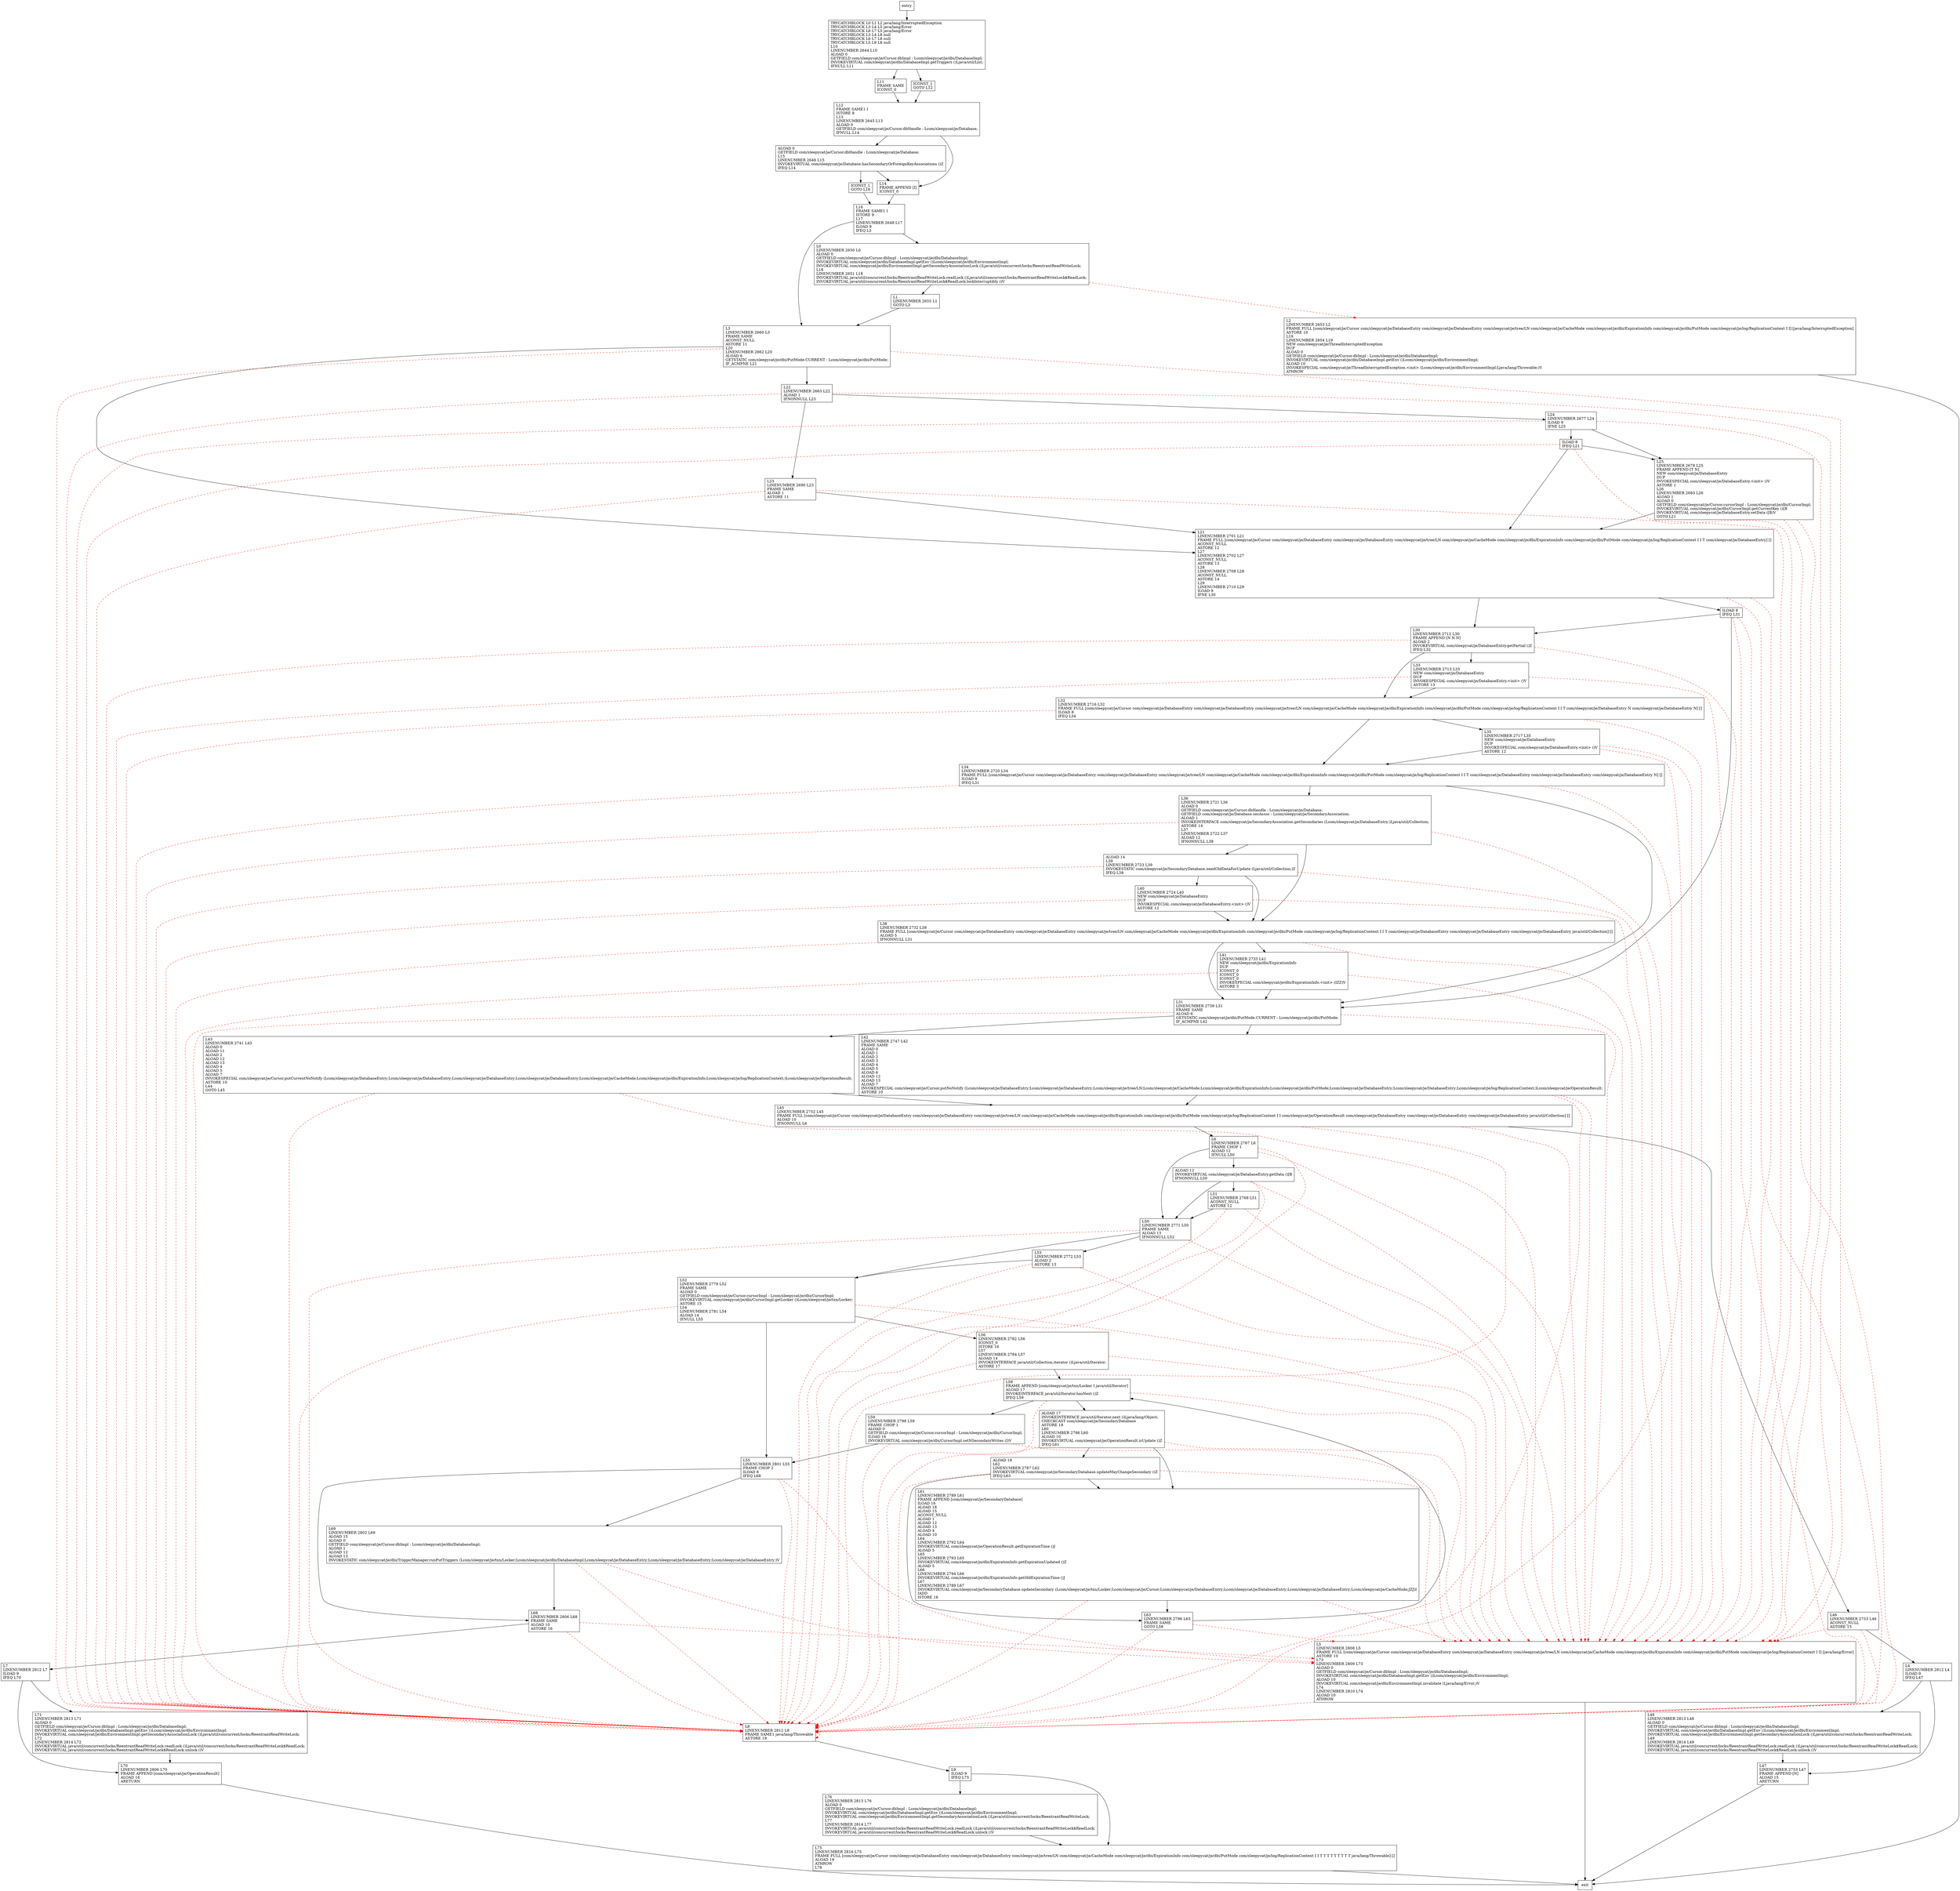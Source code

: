 digraph putNotify {
node [shape=record];
1305619887 [label="ALOAD 0\lGETFIELD com/sleepycat/je/Cursor.dbHandle : Lcom/sleepycat/je/Database;\lL15\lLINENUMBER 2646 L15\lINVOKEVIRTUAL com/sleepycat/je/Database.hasSecondaryOrForeignKeyAssociations ()Z\lIFEQ L14\l"];
870495586 [label="L24\lLINENUMBER 2677 L24\lILOAD 9\lIFNE L25\l"];
2139642164 [label="L53\lLINENUMBER 2772 L53\lALOAD 2\lASTORE 13\l"];
2104713076 [label="ILOAD 8\lIFEQ L21\l"];
1594897865 [label="L38\lLINENUMBER 2732 L38\lFRAME FULL [com/sleepycat/je/Cursor com/sleepycat/je/DatabaseEntry com/sleepycat/je/DatabaseEntry com/sleepycat/je/tree/LN com/sleepycat/je/CacheMode com/sleepycat/je/dbi/ExpirationInfo com/sleepycat/je/dbi/PutMode com/sleepycat/je/log/ReplicationContext I I T com/sleepycat/je/DatabaseEntry com/sleepycat/je/DatabaseEntry com/sleepycat/je/DatabaseEntry java/util/Collection] []\lALOAD 5\lIFNONNULL L31\l"];
1173184450 [label="L41\lLINENUMBER 2733 L41\lNEW com/sleepycat/je/dbi/ExpirationInfo\lDUP\lICONST_0\lICONST_0\lICONST_0\lINVOKESPECIAL com/sleepycat/je/dbi/ExpirationInfo.\<init\> (IZZ)V\lASTORE 5\l"];
1668990586 [label="L21\lLINENUMBER 2701 L21\lFRAME FULL [com/sleepycat/je/Cursor com/sleepycat/je/DatabaseEntry com/sleepycat/je/DatabaseEntry com/sleepycat/je/tree/LN com/sleepycat/je/CacheMode com/sleepycat/je/dbi/ExpirationInfo com/sleepycat/je/dbi/PutMode com/sleepycat/je/log/ReplicationContext I I T com/sleepycat/je/DatabaseEntry] []\lACONST_NULL\lASTORE 12\lL27\lLINENUMBER 2702 L27\lACONST_NULL\lASTORE 13\lL28\lLINENUMBER 2708 L28\lACONST_NULL\lASTORE 14\lL29\lLINENUMBER 2710 L29\lILOAD 9\lIFNE L30\l"];
1407375818 [label="L56\lLINENUMBER 2782 L56\lICONST_0\lISTORE 16\lL57\lLINENUMBER 2784 L57\lALOAD 14\lINVOKEINTERFACE java/util/Collection.iterator ()Ljava/util/Iterator;\lASTORE 17\l"];
549027239 [label="L69\lLINENUMBER 2802 L69\lALOAD 15\lALOAD 0\lGETFIELD com/sleepycat/je/Cursor.dbImpl : Lcom/sleepycat/je/dbi/DatabaseImpl;\lALOAD 1\lALOAD 12\lALOAD 13\lINVOKESTATIC com/sleepycat/je/dbi/TriggerManager.runPutTriggers (Lcom/sleepycat/je/txn/Locker;Lcom/sleepycat/je/dbi/DatabaseImpl;Lcom/sleepycat/je/DatabaseEntry;Lcom/sleepycat/je/DatabaseEntry;Lcom/sleepycat/je/DatabaseEntry;)V\l"];
199516048 [label="L23\lLINENUMBER 2690 L23\lFRAME SAME\lALOAD 1\lASTORE 11\l"];
1085760555 [label="L22\lLINENUMBER 2663 L22\lALOAD 1\lIFNONNULL L23\l"];
676048888 [label="L59\lLINENUMBER 2798 L59\lFRAME CHOP 1\lALOAD 0\lGETFIELD com/sleepycat/je/Cursor.cursorImpl : Lcom/sleepycat/je/dbi/CursorImpl;\lILOAD 16\lINVOKEVIRTUAL com/sleepycat/je/dbi/CursorImpl.setNSecondaryWrites (I)V\l"];
877162834 [label="L70\lLINENUMBER 2806 L70\lFRAME APPEND [com/sleepycat/je/OperationResult]\lALOAD 16\lARETURN\l"];
1155408982 [label="L40\lLINENUMBER 2724 L40\lNEW com/sleepycat/je/DatabaseEntry\lDUP\lINVOKESPECIAL com/sleepycat/je/DatabaseEntry.\<init\> ()V\lASTORE 12\l"];
409031907 [label="L1\lLINENUMBER 2655 L1\lGOTO L3\l"];
1419742291 [label="TRYCATCHBLOCK L0 L1 L2 java/lang/InterruptedException\lTRYCATCHBLOCK L3 L4 L5 java/lang/Error\lTRYCATCHBLOCK L6 L7 L5 java/lang/Error\lTRYCATCHBLOCK L3 L4 L8 null\lTRYCATCHBLOCK L6 L7 L8 null\lTRYCATCHBLOCK L5 L9 L8 null\lL10\lLINENUMBER 2644 L10\lALOAD 0\lGETFIELD com/sleepycat/je/Cursor.dbImpl : Lcom/sleepycat/je/dbi/DatabaseImpl;\lINVOKEVIRTUAL com/sleepycat/je/dbi/DatabaseImpl.getTriggers ()Ljava/util/List;\lIFNULL L11\l"];
691904575 [label="ALOAD 14\lL39\lLINENUMBER 2723 L39\lINVOKESTATIC com/sleepycat/je/SecondaryDatabase.needOldDataForUpdate (Ljava/util/Collection;)Z\lIFEQ L38\l"];
2083609921 [label="L35\lLINENUMBER 2717 L35\lNEW com/sleepycat/je/DatabaseEntry\lDUP\lINVOKESPECIAL com/sleepycat/je/DatabaseEntry.\<init\> ()V\lASTORE 12\l"];
1199356397 [label="L0\lLINENUMBER 2650 L0\lALOAD 0\lGETFIELD com/sleepycat/je/Cursor.dbImpl : Lcom/sleepycat/je/dbi/DatabaseImpl;\lINVOKEVIRTUAL com/sleepycat/je/dbi/DatabaseImpl.getEnv ()Lcom/sleepycat/je/dbi/EnvironmentImpl;\lINVOKEVIRTUAL com/sleepycat/je/dbi/EnvironmentImpl.getSecondaryAssociationLock ()Ljava/util/concurrent/locks/ReentrantReadWriteLock;\lL18\lLINENUMBER 2651 L18\lINVOKEVIRTUAL java/util/concurrent/locks/ReentrantReadWriteLock.readLock ()Ljava/util/concurrent/locks/ReentrantReadWriteLock$ReadLock;\lINVOKEVIRTUAL java/util/concurrent/locks/ReentrantReadWriteLock$ReadLock.lockInterruptibly ()V\l"];
25005203 [label="L8\lLINENUMBER 2812 L8\lFRAME SAME1 java/lang/Throwable\lASTORE 19\l"];
1121647047 [label="L31\lLINENUMBER 2739 L31\lFRAME SAME\lALOAD 6\lGETSTATIC com/sleepycat/je/dbi/PutMode.CURRENT : Lcom/sleepycat/je/dbi/PutMode;\lIF_ACMPNE L42\l"];
549246432 [label="L52\lLINENUMBER 2779 L52\lFRAME SAME\lALOAD 0\lGETFIELD com/sleepycat/je/Cursor.cursorImpl : Lcom/sleepycat/je/dbi/CursorImpl;\lINVOKEVIRTUAL com/sleepycat/je/dbi/CursorImpl.getLocker ()Lcom/sleepycat/je/txn/Locker;\lASTORE 15\lL54\lLINENUMBER 2781 L54\lALOAD 14\lIFNULL L55\l"];
677731391 [label="L6\lLINENUMBER 2767 L6\lFRAME CHOP 1\lALOAD 12\lIFNULL L50\l"];
364320131 [label="L58\lFRAME APPEND [com/sleepycat/je/txn/Locker I java/util/Iterator]\lALOAD 17\lINVOKEINTERFACE java/util/Iterator.hasNext ()Z\lIFEQ L59\l"];
103247007 [label="L7\lLINENUMBER 2812 L7\lILOAD 9\lIFEQ L70\l"];
837022197 [label="L3\lLINENUMBER 2660 L3\lFRAME SAME\lACONST_NULL\lASTORE 11\lL20\lLINENUMBER 2662 L20\lALOAD 6\lGETSTATIC com/sleepycat/je/dbi/PutMode.CURRENT : Lcom/sleepycat/je/dbi/PutMode;\lIF_ACMPNE L21\l"];
483695947 [label="L16\lFRAME SAME1 I\lISTORE 9\lL17\lLINENUMBER 2648 L17\lILOAD 9\lIFEQ L3\l"];
866693203 [label="L55\lLINENUMBER 2801 L55\lFRAME CHOP 2\lILOAD 8\lIFEQ L68\l"];
1764788161 [label="L34\lLINENUMBER 2720 L34\lFRAME FULL [com/sleepycat/je/Cursor com/sleepycat/je/DatabaseEntry com/sleepycat/je/DatabaseEntry com/sleepycat/je/tree/LN com/sleepycat/je/CacheMode com/sleepycat/je/dbi/ExpirationInfo com/sleepycat/je/dbi/PutMode com/sleepycat/je/log/ReplicationContext I I T com/sleepycat/je/DatabaseEntry com/sleepycat/je/DatabaseEntry com/sleepycat/je/DatabaseEntry N] []\lILOAD 9\lIFEQ L31\l"];
116249446 [label="ICONST_1\lGOTO L16\l"];
1157677371 [label="L46\lLINENUMBER 2753 L46\lACONST_NULL\lASTORE 15\l"];
1217333513 [label="L25\lLINENUMBER 2678 L25\lFRAME APPEND [T N]\lNEW com/sleepycat/je/DatabaseEntry\lDUP\lINVOKESPECIAL com/sleepycat/je/DatabaseEntry.\<init\> ()V\lASTORE 1\lL26\lLINENUMBER 2683 L26\lALOAD 1\lALOAD 0\lGETFIELD com/sleepycat/je/Cursor.cursorImpl : Lcom/sleepycat/je/dbi/CursorImpl;\lINVOKEVIRTUAL com/sleepycat/je/dbi/CursorImpl.getCurrentKey ()[B\lINVOKEVIRTUAL com/sleepycat/je/DatabaseEntry.setData ([B)V\lGOTO L21\l"];
1027466287 [label="L71\lLINENUMBER 2813 L71\lALOAD 0\lGETFIELD com/sleepycat/je/Cursor.dbImpl : Lcom/sleepycat/je/dbi/DatabaseImpl;\lINVOKEVIRTUAL com/sleepycat/je/dbi/DatabaseImpl.getEnv ()Lcom/sleepycat/je/dbi/EnvironmentImpl;\lINVOKEVIRTUAL com/sleepycat/je/dbi/EnvironmentImpl.getSecondaryAssociationLock ()Ljava/util/concurrent/locks/ReentrantReadWriteLock;\lL72\lLINENUMBER 2814 L72\lINVOKEVIRTUAL java/util/concurrent/locks/ReentrantReadWriteLock.readLock ()Ljava/util/concurrent/locks/ReentrantReadWriteLock$ReadLock;\lINVOKEVIRTUAL java/util/concurrent/locks/ReentrantReadWriteLock$ReadLock.unlock ()V\l"];
847628462 [label="L11\lFRAME SAME\lICONST_0\l"];
1120360593 [label="L47\lLINENUMBER 2753 L47\lFRAME APPEND [N]\lALOAD 15\lARETURN\l"];
1578612874 [label="ALOAD 17\lINVOKEINTERFACE java/util/Iterator.next ()Ljava/lang/Object;\lCHECKCAST com/sleepycat/je/SecondaryDatabase\lASTORE 18\lL60\lLINENUMBER 2786 L60\lALOAD 10\lINVOKEVIRTUAL com/sleepycat/je/OperationResult.isUpdate ()Z\lIFEQ L61\l"];
1782350065 [label="L45\lLINENUMBER 2752 L45\lFRAME FULL [com/sleepycat/je/Cursor com/sleepycat/je/DatabaseEntry com/sleepycat/je/DatabaseEntry com/sleepycat/je/tree/LN com/sleepycat/je/CacheMode com/sleepycat/je/dbi/ExpirationInfo com/sleepycat/je/dbi/PutMode com/sleepycat/je/log/ReplicationContext I I com/sleepycat/je/OperationResult com/sleepycat/je/DatabaseEntry com/sleepycat/je/DatabaseEntry com/sleepycat/je/DatabaseEntry java/util/Collection] []\lALOAD 10\lIFNONNULL L6\l"];
461243915 [label="L61\lLINENUMBER 2789 L61\lFRAME APPEND [com/sleepycat/je/SecondaryDatabase]\lILOAD 16\lALOAD 18\lALOAD 15\lACONST_NULL\lALOAD 1\lALOAD 12\lALOAD 13\lALOAD 4\lALOAD 10\lL64\lLINENUMBER 2792 L64\lINVOKEVIRTUAL com/sleepycat/je/OperationResult.getExpirationTime ()J\lALOAD 5\lL65\lLINENUMBER 2793 L65\lINVOKEVIRTUAL com/sleepycat/je/dbi/ExpirationInfo.getExpirationUpdated ()Z\lALOAD 5\lL66\lLINENUMBER 2794 L66\lINVOKEVIRTUAL com/sleepycat/je/dbi/ExpirationInfo.getOldExpirationTime ()J\lL67\lLINENUMBER 2789 L67\lINVOKEVIRTUAL com/sleepycat/je/SecondaryDatabase.updateSecondary (Lcom/sleepycat/je/txn/Locker;Lcom/sleepycat/je/Cursor;Lcom/sleepycat/je/DatabaseEntry;Lcom/sleepycat/je/DatabaseEntry;Lcom/sleepycat/je/DatabaseEntry;Lcom/sleepycat/je/CacheMode;JZJ)I\lIADD\lISTORE 16\l"];
1997303651 [label="L75\lLINENUMBER 2816 L75\lFRAME FULL [com/sleepycat/je/Cursor com/sleepycat/je/DatabaseEntry com/sleepycat/je/DatabaseEntry com/sleepycat/je/tree/LN com/sleepycat/je/CacheMode com/sleepycat/je/dbi/ExpirationInfo com/sleepycat/je/dbi/PutMode com/sleepycat/je/log/ReplicationContext I I T T T T T T T T T java/lang/Throwable] []\lALOAD 19\lATHROW\lL78\l"];
19275060 [label="L5\lLINENUMBER 2808 L5\lFRAME FULL [com/sleepycat/je/Cursor com/sleepycat/je/DatabaseEntry com/sleepycat/je/DatabaseEntry com/sleepycat/je/tree/LN com/sleepycat/je/CacheMode com/sleepycat/je/dbi/ExpirationInfo com/sleepycat/je/dbi/PutMode com/sleepycat/je/log/ReplicationContext I I] [java/lang/Error]\lASTORE 10\lL73\lLINENUMBER 2809 L73\lALOAD 0\lGETFIELD com/sleepycat/je/Cursor.dbImpl : Lcom/sleepycat/je/dbi/DatabaseImpl;\lINVOKEVIRTUAL com/sleepycat/je/dbi/DatabaseImpl.getEnv ()Lcom/sleepycat/je/dbi/EnvironmentImpl;\lALOAD 10\lINVOKEVIRTUAL com/sleepycat/je/dbi/EnvironmentImpl.invalidate (Ljava/lang/Error;)V\lL74\lLINENUMBER 2810 L74\lALOAD 10\lATHROW\l"];
1268546021 [label="L68\lLINENUMBER 2806 L68\lFRAME SAME\lALOAD 10\lASTORE 16\l"];
1359895555 [label="L14\lFRAME APPEND [I]\lICONST_0\l"];
1290957616 [label="ALOAD 12\lINVOKEVIRTUAL com/sleepycat/je/DatabaseEntry.getData ()[B\lIFNONNULL L50\l"];
1653544333 [label="L12\lFRAME SAME1 I\lISTORE 8\lL13\lLINENUMBER 2645 L13\lALOAD 0\lGETFIELD com/sleepycat/je/Cursor.dbHandle : Lcom/sleepycat/je/Database;\lIFNULL L14\l"];
255359628 [label="L50\lLINENUMBER 2771 L50\lFRAME SAME\lALOAD 13\lIFNONNULL L52\l"];
1609954253 [label="L42\lLINENUMBER 2747 L42\lFRAME SAME\lALOAD 0\lALOAD 1\lALOAD 2\lALOAD 3\lALOAD 4\lALOAD 5\lALOAD 6\lALOAD 12\lALOAD 13\lALOAD 7\lINVOKESPECIAL com/sleepycat/je/Cursor.putNoNotify (Lcom/sleepycat/je/DatabaseEntry;Lcom/sleepycat/je/DatabaseEntry;Lcom/sleepycat/je/tree/LN;Lcom/sleepycat/je/CacheMode;Lcom/sleepycat/je/dbi/ExpirationInfo;Lcom/sleepycat/je/dbi/PutMode;Lcom/sleepycat/je/DatabaseEntry;Lcom/sleepycat/je/DatabaseEntry;Lcom/sleepycat/je/log/ReplicationContext;)Lcom/sleepycat/je/OperationResult;\lASTORE 10\l"];
422976404 [label="L2\lLINENUMBER 2653 L2\lFRAME FULL [com/sleepycat/je/Cursor com/sleepycat/je/DatabaseEntry com/sleepycat/je/DatabaseEntry com/sleepycat/je/tree/LN com/sleepycat/je/CacheMode com/sleepycat/je/dbi/ExpirationInfo com/sleepycat/je/dbi/PutMode com/sleepycat/je/log/ReplicationContext I I] [java/lang/InterruptedException]\lASTORE 10\lL19\lLINENUMBER 2654 L19\lNEW com/sleepycat/je/ThreadInterruptedException\lDUP\lALOAD 0\lGETFIELD com/sleepycat/je/Cursor.dbImpl : Lcom/sleepycat/je/dbi/DatabaseImpl;\lINVOKEVIRTUAL com/sleepycat/je/dbi/DatabaseImpl.getEnv ()Lcom/sleepycat/je/dbi/EnvironmentImpl;\lALOAD 10\lINVOKESPECIAL com/sleepycat/je/ThreadInterruptedException.\<init\> (Lcom/sleepycat/je/dbi/EnvironmentImpl;Ljava/lang/Throwable;)V\lATHROW\l"];
919077866 [label="ALOAD 18\lL62\lLINENUMBER 2787 L62\lINVOKEVIRTUAL com/sleepycat/je/SecondaryDatabase.updateMayChangeSecondary ()Z\lIFEQ L63\l"];
853327516 [label="L48\lLINENUMBER 2813 L48\lALOAD 0\lGETFIELD com/sleepycat/je/Cursor.dbImpl : Lcom/sleepycat/je/dbi/DatabaseImpl;\lINVOKEVIRTUAL com/sleepycat/je/dbi/DatabaseImpl.getEnv ()Lcom/sleepycat/je/dbi/EnvironmentImpl;\lINVOKEVIRTUAL com/sleepycat/je/dbi/EnvironmentImpl.getSecondaryAssociationLock ()Ljava/util/concurrent/locks/ReentrantReadWriteLock;\lL49\lLINENUMBER 2814 L49\lINVOKEVIRTUAL java/util/concurrent/locks/ReentrantReadWriteLock.readLock ()Ljava/util/concurrent/locks/ReentrantReadWriteLock$ReadLock;\lINVOKEVIRTUAL java/util/concurrent/locks/ReentrantReadWriteLock$ReadLock.unlock ()V\l"];
624268823 [label="L32\lLINENUMBER 2716 L32\lFRAME FULL [com/sleepycat/je/Cursor com/sleepycat/je/DatabaseEntry com/sleepycat/je/DatabaseEntry com/sleepycat/je/tree/LN com/sleepycat/je/CacheMode com/sleepycat/je/dbi/ExpirationInfo com/sleepycat/je/dbi/PutMode com/sleepycat/je/log/ReplicationContext I I T com/sleepycat/je/DatabaseEntry N com/sleepycat/je/DatabaseEntry N] []\lILOAD 8\lIFEQ L34\l"];
1915576778 [label="ILOAD 8\lIFEQ L31\l"];
268114421 [label="ICONST_1\lGOTO L12\l"];
1481051561 [label="L51\lLINENUMBER 2768 L51\lACONST_NULL\lASTORE 12\l"];
1622942174 [label="L36\lLINENUMBER 2721 L36\lALOAD 0\lGETFIELD com/sleepycat/je/Cursor.dbHandle : Lcom/sleepycat/je/Database;\lGETFIELD com/sleepycat/je/Database.secAssoc : Lcom/sleepycat/je/SecondaryAssociation;\lALOAD 1\lINVOKEINTERFACE com/sleepycat/je/SecondaryAssociation.getSecondaries (Lcom/sleepycat/je/DatabaseEntry;)Ljava/util/Collection;\lASTORE 14\lL37\lLINENUMBER 2722 L37\lALOAD 12\lIFNONNULL L38\l"];
326276597 [label="L4\lLINENUMBER 2812 L4\lILOAD 9\lIFEQ L47\l"];
1422034837 [label="L30\lLINENUMBER 2712 L30\lFRAME APPEND [N N N]\lALOAD 2\lINVOKEVIRTUAL com/sleepycat/je/DatabaseEntry.getPartial ()Z\lIFEQ L32\l"];
805563957 [label="L9\lILOAD 9\lIFEQ L75\l"];
1703629579 [label="L33\lLINENUMBER 2713 L33\lNEW com/sleepycat/je/DatabaseEntry\lDUP\lINVOKESPECIAL com/sleepycat/je/DatabaseEntry.\<init\> ()V\lASTORE 13\l"];
1601660473 [label="L76\lLINENUMBER 2813 L76\lALOAD 0\lGETFIELD com/sleepycat/je/Cursor.dbImpl : Lcom/sleepycat/je/dbi/DatabaseImpl;\lINVOKEVIRTUAL com/sleepycat/je/dbi/DatabaseImpl.getEnv ()Lcom/sleepycat/je/dbi/EnvironmentImpl;\lINVOKEVIRTUAL com/sleepycat/je/dbi/EnvironmentImpl.getSecondaryAssociationLock ()Ljava/util/concurrent/locks/ReentrantReadWriteLock;\lL77\lLINENUMBER 2814 L77\lINVOKEVIRTUAL java/util/concurrent/locks/ReentrantReadWriteLock.readLock ()Ljava/util/concurrent/locks/ReentrantReadWriteLock$ReadLock;\lINVOKEVIRTUAL java/util/concurrent/locks/ReentrantReadWriteLock$ReadLock.unlock ()V\l"];
453874891 [label="L43\lLINENUMBER 2741 L43\lALOAD 0\lALOAD 11\lALOAD 2\lALOAD 12\lALOAD 13\lALOAD 4\lALOAD 5\lALOAD 7\lINVOKESPECIAL com/sleepycat/je/Cursor.putCurrentNoNotify (Lcom/sleepycat/je/DatabaseEntry;Lcom/sleepycat/je/DatabaseEntry;Lcom/sleepycat/je/DatabaseEntry;Lcom/sleepycat/je/DatabaseEntry;Lcom/sleepycat/je/CacheMode;Lcom/sleepycat/je/dbi/ExpirationInfo;Lcom/sleepycat/je/log/ReplicationContext;)Lcom/sleepycat/je/OperationResult;\lASTORE 10\lL44\lGOTO L45\l"];
1124687524 [label="L63\lLINENUMBER 2796 L63\lFRAME SAME\lGOTO L58\l"];
entry;
exit;
1305619887 -> 116249446
1305619887 -> 1359895555
870495586 -> 1217333513
870495586 -> 25005203 [style=dashed, color=red]
870495586 -> 2104713076
870495586 -> 19275060 [style=dashed, color=red]
2139642164 -> 25005203 [style=dashed, color=red]
2139642164 -> 549246432
2139642164 -> 19275060 [style=dashed, color=red]
2104713076 -> 1217333513
2104713076 -> 1668990586
2104713076 -> 25005203 [style=dashed, color=red]
2104713076 -> 19275060 [style=dashed, color=red]
1594897865 -> 1121647047
1594897865 -> 25005203 [style=dashed, color=red]
1594897865 -> 19275060 [style=dashed, color=red]
1594897865 -> 1173184450
1173184450 -> 1121647047
1173184450 -> 25005203 [style=dashed, color=red]
1173184450 -> 19275060 [style=dashed, color=red]
1668990586 -> 1915576778
1668990586 -> 1422034837
1668990586 -> 25005203 [style=dashed, color=red]
1668990586 -> 19275060 [style=dashed, color=red]
1407375818 -> 25005203 [style=dashed, color=red]
1407375818 -> 364320131
1407375818 -> 19275060 [style=dashed, color=red]
549027239 -> 1268546021
549027239 -> 25005203 [style=dashed, color=red]
549027239 -> 19275060 [style=dashed, color=red]
199516048 -> 1668990586
199516048 -> 25005203 [style=dashed, color=red]
199516048 -> 19275060 [style=dashed, color=red]
1085760555 -> 199516048
1085760555 -> 870495586
1085760555 -> 25005203 [style=dashed, color=red]
1085760555 -> 19275060 [style=dashed, color=red]
676048888 -> 866693203
676048888 -> 25005203 [style=dashed, color=red]
676048888 -> 19275060 [style=dashed, color=red]
877162834 -> exit
1155408982 -> 25005203 [style=dashed, color=red]
1155408982 -> 19275060 [style=dashed, color=red]
1155408982 -> 1594897865
409031907 -> 837022197
1419742291 -> 268114421
1419742291 -> 847628462
691904575 -> 25005203 [style=dashed, color=red]
691904575 -> 1155408982
691904575 -> 19275060 [style=dashed, color=red]
691904575 -> 1594897865
2083609921 -> 1764788161
2083609921 -> 25005203 [style=dashed, color=red]
2083609921 -> 19275060 [style=dashed, color=red]
1199356397 -> 422976404 [style=dashed, color=red]
1199356397 -> 409031907
25005203 -> 25005203 [style=dashed, color=red]
25005203 -> 805563957
1121647047 -> 1609954253
1121647047 -> 25005203 [style=dashed, color=red]
1121647047 -> 453874891
1121647047 -> 19275060 [style=dashed, color=red]
549246432 -> 1407375818
549246432 -> 866693203
549246432 -> 25005203 [style=dashed, color=red]
549246432 -> 19275060 [style=dashed, color=red]
677731391 -> 255359628
677731391 -> 25005203 [style=dashed, color=red]
677731391 -> 1290957616
677731391 -> 19275060 [style=dashed, color=red]
364320131 -> 1578612874
364320131 -> 676048888
364320131 -> 25005203 [style=dashed, color=red]
364320131 -> 19275060 [style=dashed, color=red]
103247007 -> 1027466287
103247007 -> 877162834
837022197 -> 1668990586
837022197 -> 1085760555
837022197 -> 25005203 [style=dashed, color=red]
837022197 -> 19275060 [style=dashed, color=red]
entry -> 1419742291
483695947 -> 837022197
483695947 -> 1199356397
866693203 -> 549027239
866693203 -> 1268546021
866693203 -> 25005203 [style=dashed, color=red]
866693203 -> 19275060 [style=dashed, color=red]
1764788161 -> 1622942174
1764788161 -> 1121647047
1764788161 -> 25005203 [style=dashed, color=red]
1764788161 -> 19275060 [style=dashed, color=red]
116249446 -> 483695947
1157677371 -> 326276597
1157677371 -> 25005203 [style=dashed, color=red]
1157677371 -> 19275060 [style=dashed, color=red]
1217333513 -> 1668990586
1217333513 -> 25005203 [style=dashed, color=red]
1217333513 -> 19275060 [style=dashed, color=red]
1027466287 -> 877162834
847628462 -> 1653544333
1120360593 -> exit
1578612874 -> 461243915
1578612874 -> 25005203 [style=dashed, color=red]
1578612874 -> 919077866
1578612874 -> 19275060 [style=dashed, color=red]
1782350065 -> 25005203 [style=dashed, color=red]
1782350065 -> 1157677371
1782350065 -> 677731391
1782350065 -> 19275060 [style=dashed, color=red]
461243915 -> 25005203 [style=dashed, color=red]
461243915 -> 19275060 [style=dashed, color=red]
461243915 -> 1124687524
1997303651 -> exit
19275060 -> exit
19275060 -> 25005203 [style=dashed, color=red]
1268546021 -> 25005203 [style=dashed, color=red]
1268546021 -> 19275060 [style=dashed, color=red]
1268546021 -> 103247007
1359895555 -> 483695947
1290957616 -> 1481051561
1290957616 -> 255359628
1290957616 -> 25005203 [style=dashed, color=red]
1290957616 -> 19275060 [style=dashed, color=red]
1653544333 -> 1305619887
1653544333 -> 1359895555
255359628 -> 25005203 [style=dashed, color=red]
255359628 -> 549246432
255359628 -> 2139642164
255359628 -> 19275060 [style=dashed, color=red]
1609954253 -> 1782350065
1609954253 -> 25005203 [style=dashed, color=red]
1609954253 -> 19275060 [style=dashed, color=red]
422976404 -> exit
919077866 -> 461243915
919077866 -> 25005203 [style=dashed, color=red]
919077866 -> 19275060 [style=dashed, color=red]
919077866 -> 1124687524
853327516 -> 1120360593
624268823 -> 2083609921
624268823 -> 1764788161
624268823 -> 25005203 [style=dashed, color=red]
624268823 -> 19275060 [style=dashed, color=red]
1915576778 -> 1422034837
1915576778 -> 1121647047
1915576778 -> 25005203 [style=dashed, color=red]
1915576778 -> 19275060 [style=dashed, color=red]
268114421 -> 1653544333
1481051561 -> 255359628
1481051561 -> 25005203 [style=dashed, color=red]
1481051561 -> 19275060 [style=dashed, color=red]
1622942174 -> 691904575
1622942174 -> 25005203 [style=dashed, color=red]
1622942174 -> 19275060 [style=dashed, color=red]
1622942174 -> 1594897865
326276597 -> 1120360593
326276597 -> 853327516
1422034837 -> 25005203 [style=dashed, color=red]
1422034837 -> 1703629579
1422034837 -> 19275060 [style=dashed, color=red]
1422034837 -> 624268823
805563957 -> 1997303651
805563957 -> 1601660473
1703629579 -> 25005203 [style=dashed, color=red]
1703629579 -> 19275060 [style=dashed, color=red]
1703629579 -> 624268823
1601660473 -> 1997303651
453874891 -> 1782350065
453874891 -> 25005203 [style=dashed, color=red]
453874891 -> 19275060 [style=dashed, color=red]
1124687524 -> 25005203 [style=dashed, color=red]
1124687524 -> 364320131
1124687524 -> 19275060 [style=dashed, color=red]
}
